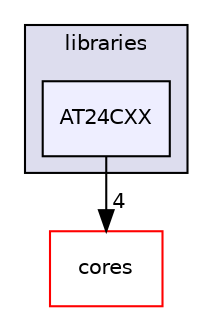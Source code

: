 digraph "libraries/AT24CXX" {
  compound=true
  node [ fontsize="10", fontname="Helvetica"];
  edge [ labelfontsize="10", labelfontname="Helvetica"];
  subgraph clusterdir_bc0718b08fb2015b8e59c47b2805f60c {
    graph [ bgcolor="#ddddee", pencolor="black", label="libraries" fontname="Helvetica", fontsize="10", URL="dir_bc0718b08fb2015b8e59c47b2805f60c.html"]
  dir_24c8b610ca2a0486931c8adf19abe914 [shape=box, label="AT24CXX", style="filled", fillcolor="#eeeeff", pencolor="black", URL="dir_24c8b610ca2a0486931c8adf19abe914.html"];
  }
  dir_51d9c9f08f6806a0f97badf342e5b4d7 [shape=box label="cores" fillcolor="white" style="filled" color="red" URL="dir_51d9c9f08f6806a0f97badf342e5b4d7.html"];
  dir_24c8b610ca2a0486931c8adf19abe914->dir_51d9c9f08f6806a0f97badf342e5b4d7 [headlabel="4", labeldistance=1.5 headhref="dir_000012_000000.html"];
}
